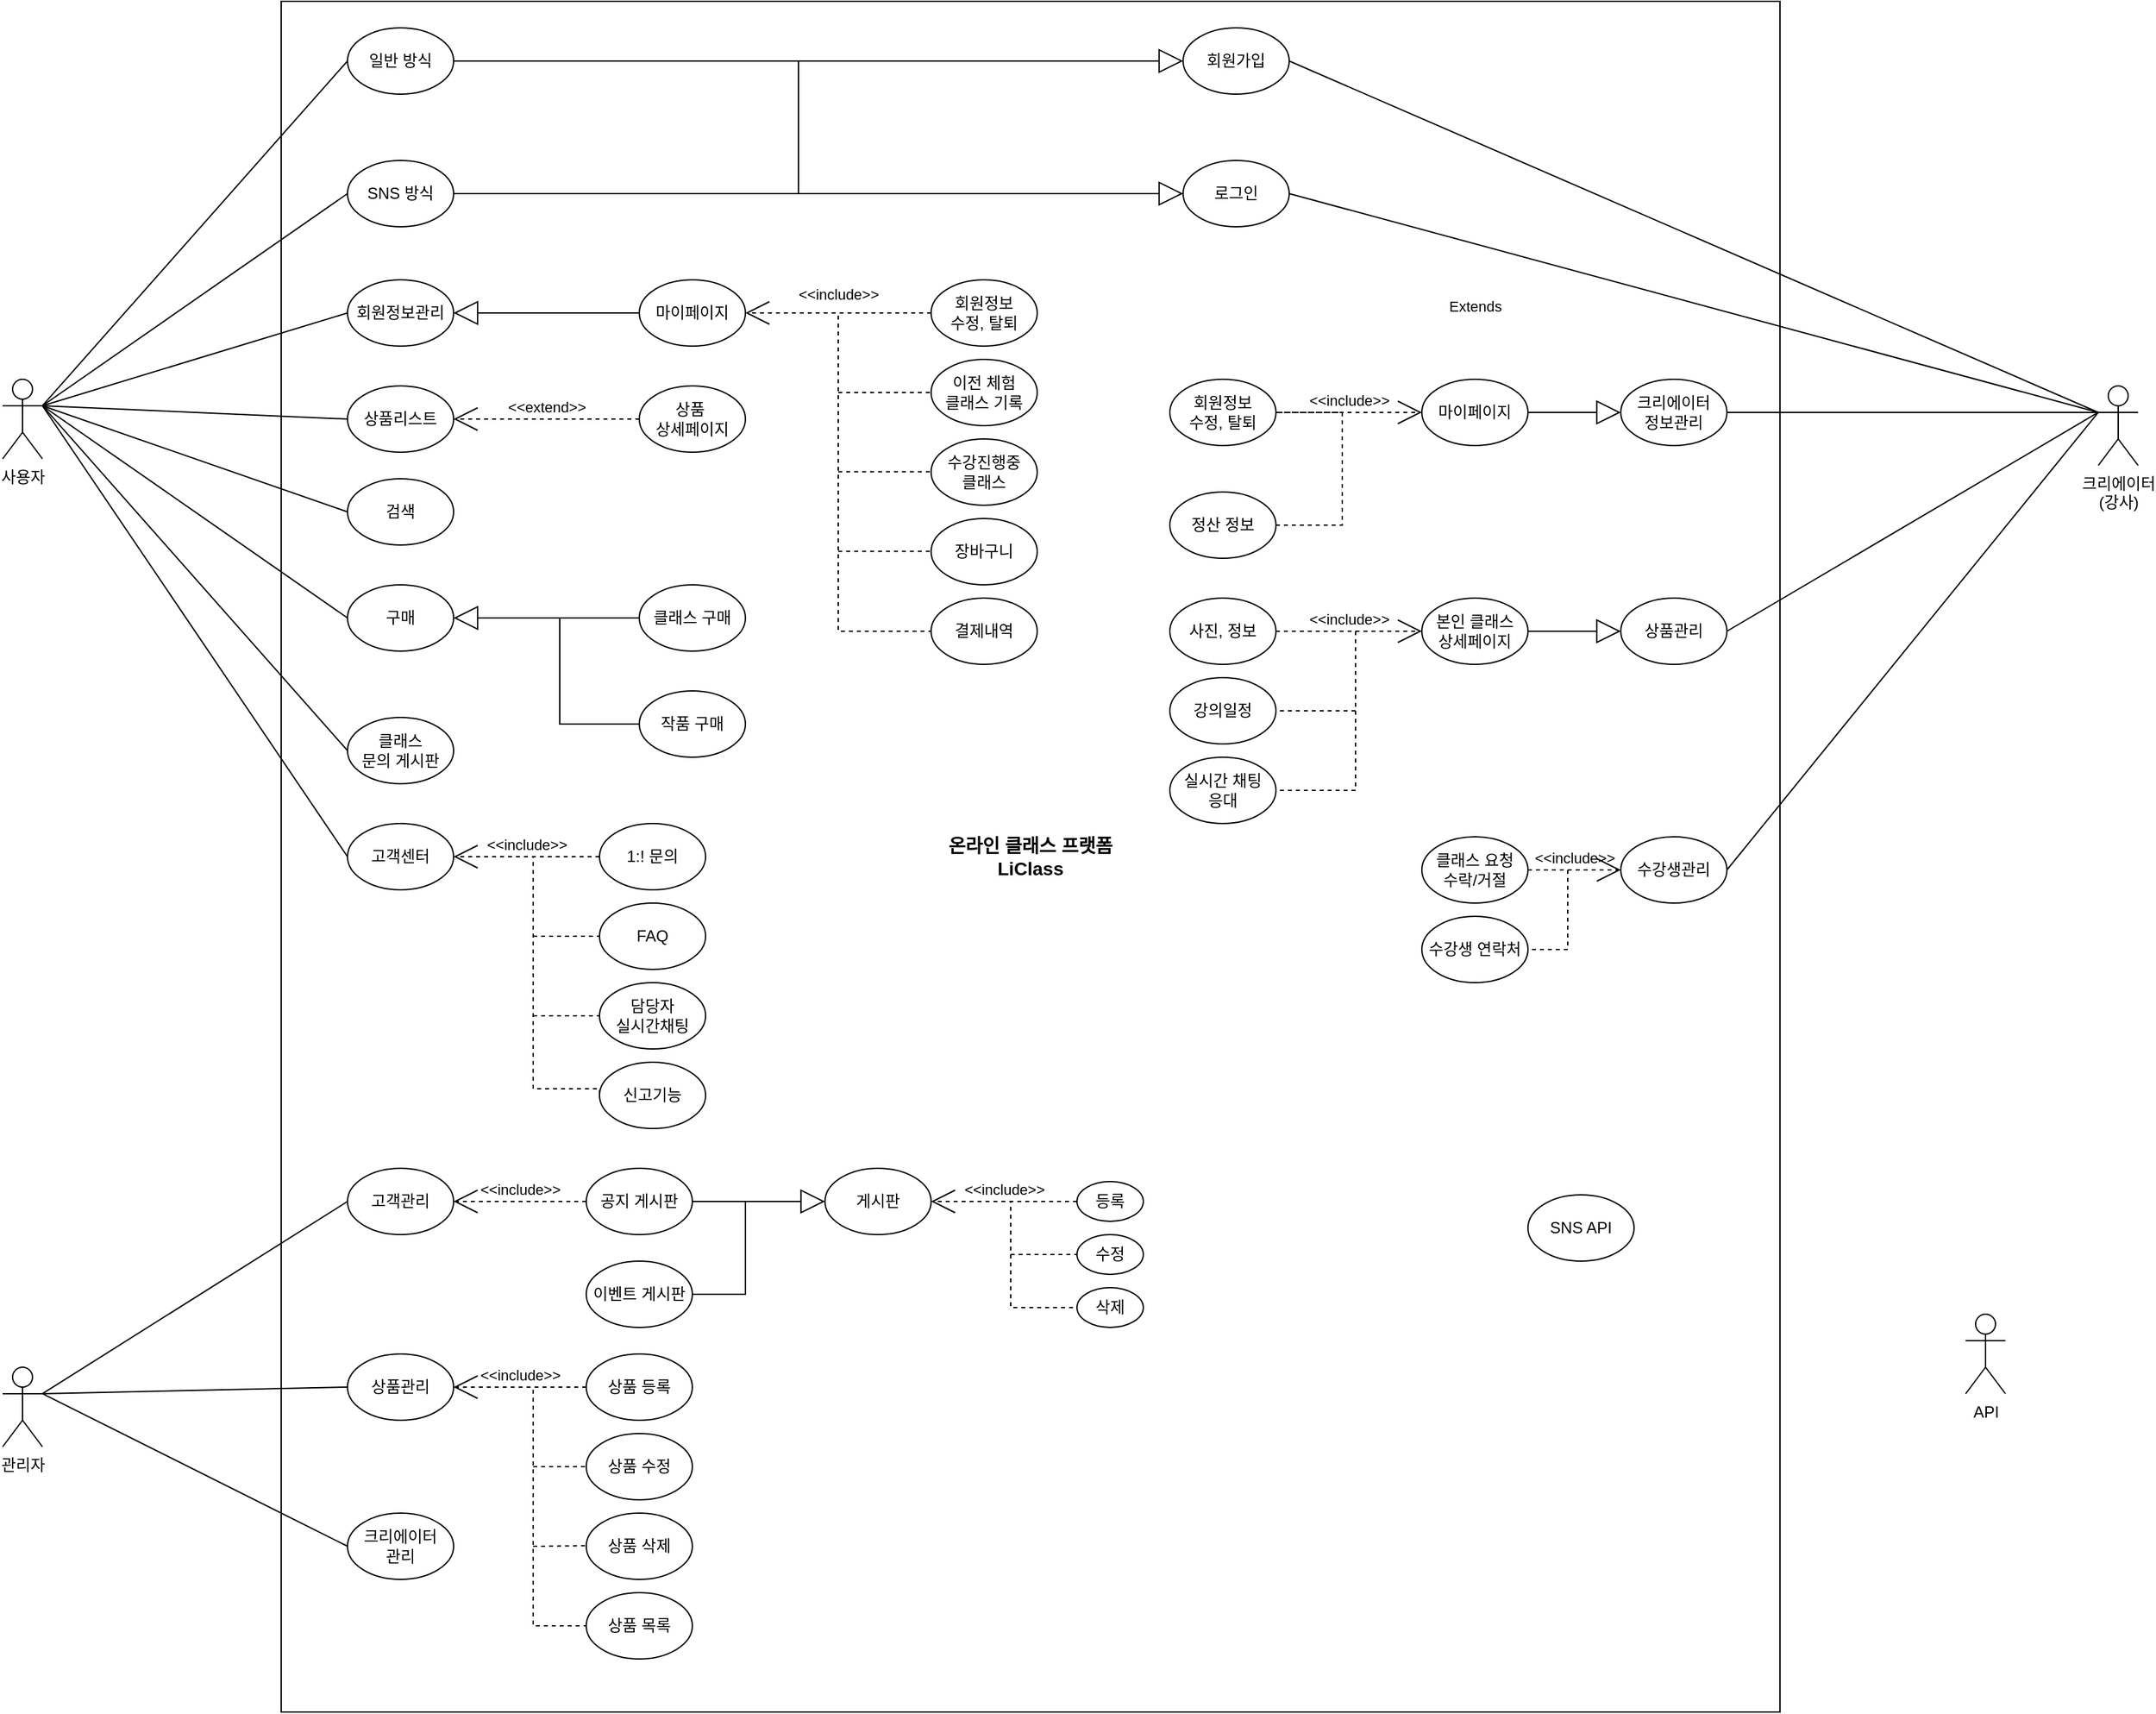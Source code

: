 <mxfile version="20.8.23" type="device"><diagram id="R2lEEEUBdFMjLlhIrx00" name="Page-1"><mxGraphModel dx="838" dy="915" grid="1" gridSize="10" guides="1" tooltips="1" connect="1" arrows="1" fold="1" page="1" pageScale="1" pageWidth="850" pageHeight="1100" math="0" shadow="0" extFonts="Permanent Marker^https://fonts.googleapis.com/css?family=Permanent+Marker"><root><mxCell id="0"/><mxCell id="1" parent="0"/><mxCell id="ygex1BSO2g7r5Zbu6o97-198" value="&lt;font style=&quot;font-size: 14px;&quot;&gt;&lt;b&gt;온라인 클래스 프랫폼&lt;br&gt;LiClass&lt;/b&gt;&lt;/font&gt;" style="rounded=0;whiteSpace=wrap;html=1;fontFamily=Helvetica;fontSize=11;fontColor=default;" parent="1" vertex="1"><mxGeometry x="540" y="220" width="1130" height="1290" as="geometry"/></mxCell><mxCell id="ygex1BSO2g7r5Zbu6o97-1" value="사용자" style="shape=umlActor;verticalLabelPosition=bottom;verticalAlign=top;html=1;outlineConnect=0;" parent="1" vertex="1"><mxGeometry x="330" y="505" width="30" height="60" as="geometry"/></mxCell><mxCell id="ygex1BSO2g7r5Zbu6o97-3" value="관리자" style="shape=umlActor;verticalLabelPosition=bottom;verticalAlign=top;html=1;outlineConnect=0;" parent="1" vertex="1"><mxGeometry x="330" y="1250" width="30" height="60" as="geometry"/></mxCell><mxCell id="ygex1BSO2g7r5Zbu6o97-4" value="크리에이터&lt;br&gt;(강사)" style="shape=umlActor;verticalLabelPosition=bottom;verticalAlign=top;html=1;outlineConnect=0;" parent="1" vertex="1"><mxGeometry x="1910" y="510" width="30" height="60" as="geometry"/></mxCell><mxCell id="ygex1BSO2g7r5Zbu6o97-7" value="회원가입" style="ellipse;whiteSpace=wrap;html=1;" parent="1" vertex="1"><mxGeometry x="1220" y="240" width="80" height="50" as="geometry"/></mxCell><mxCell id="ygex1BSO2g7r5Zbu6o97-8" value="로그인" style="ellipse;whiteSpace=wrap;html=1;" parent="1" vertex="1"><mxGeometry x="1220" y="340" width="80" height="50" as="geometry"/></mxCell><mxCell id="ygex1BSO2g7r5Zbu6o97-9" value="회원정보관리" style="ellipse;whiteSpace=wrap;html=1;" parent="1" vertex="1"><mxGeometry x="590" y="430" width="80" height="50" as="geometry"/></mxCell><mxCell id="ygex1BSO2g7r5Zbu6o97-12" value="검색" style="ellipse;whiteSpace=wrap;html=1;" parent="1" vertex="1"><mxGeometry x="590" y="580" width="80" height="50" as="geometry"/></mxCell><mxCell id="ygex1BSO2g7r5Zbu6o97-14" value="구매" style="ellipse;whiteSpace=wrap;html=1;" parent="1" vertex="1"><mxGeometry x="590" y="660" width="80" height="50" as="geometry"/></mxCell><mxCell id="ygex1BSO2g7r5Zbu6o97-16" value="1:! 문의" style="ellipse;whiteSpace=wrap;html=1;" parent="1" vertex="1"><mxGeometry x="780" y="840" width="80" height="50" as="geometry"/></mxCell><mxCell id="ygex1BSO2g7r5Zbu6o97-181" style="edgeStyle=orthogonalEdgeStyle;shape=connector;rounded=0;orthogonalLoop=1;jettySize=auto;html=1;entryX=0;entryY=0.5;entryDx=0;entryDy=0;labelBackgroundColor=default;strokeColor=default;fontFamily=Helvetica;fontSize=11;fontColor=default;endArrow=block;endFill=0;endSize=16;" parent="1" source="ygex1BSO2g7r5Zbu6o97-19" target="ygex1BSO2g7r5Zbu6o97-8" edge="1"><mxGeometry relative="1" as="geometry"/></mxCell><mxCell id="ygex1BSO2g7r5Zbu6o97-19" value="SNS 방식" style="ellipse;whiteSpace=wrap;html=1;" parent="1" vertex="1"><mxGeometry x="590" y="340" width="80" height="50" as="geometry"/></mxCell><mxCell id="ygex1BSO2g7r5Zbu6o97-180" style="edgeStyle=orthogonalEdgeStyle;shape=connector;rounded=0;orthogonalLoop=1;jettySize=auto;html=1;entryX=0;entryY=0.5;entryDx=0;entryDy=0;labelBackgroundColor=default;strokeColor=default;fontFamily=Helvetica;fontSize=11;fontColor=default;endArrow=block;endFill=0;endSize=16;" parent="1" source="ygex1BSO2g7r5Zbu6o97-30" target="ygex1BSO2g7r5Zbu6o97-7" edge="1"><mxGeometry relative="1" as="geometry"/></mxCell><mxCell id="ygex1BSO2g7r5Zbu6o97-30" value="일반 방식" style="ellipse;whiteSpace=wrap;html=1;" parent="1" vertex="1"><mxGeometry x="590" y="240" width="80" height="50" as="geometry"/></mxCell><mxCell id="ygex1BSO2g7r5Zbu6o97-34" style="edgeStyle=orthogonalEdgeStyle;rounded=0;orthogonalLoop=1;jettySize=auto;html=1;exitX=0.5;exitY=1;exitDx=0;exitDy=0;" parent="1" source="ygex1BSO2g7r5Zbu6o97-30" target="ygex1BSO2g7r5Zbu6o97-30" edge="1"><mxGeometry relative="1" as="geometry"/></mxCell><mxCell id="ygex1BSO2g7r5Zbu6o97-179" style="edgeStyle=orthogonalEdgeStyle;shape=connector;rounded=0;orthogonalLoop=1;jettySize=auto;html=1;entryX=1;entryY=0.5;entryDx=0;entryDy=0;labelBackgroundColor=default;strokeColor=default;fontFamily=Helvetica;fontSize=11;fontColor=default;endArrow=block;endFill=0;endSize=16;" parent="1" source="ygex1BSO2g7r5Zbu6o97-43" target="ygex1BSO2g7r5Zbu6o97-9" edge="1"><mxGeometry relative="1" as="geometry"/></mxCell><mxCell id="ygex1BSO2g7r5Zbu6o97-43" value="마이페이지" style="ellipse;whiteSpace=wrap;html=1;" parent="1" vertex="1"><mxGeometry x="810" y="430" width="80" height="50" as="geometry"/></mxCell><mxCell id="ygex1BSO2g7r5Zbu6o97-44" value="회원정보&lt;br&gt;수정, 탈퇴" style="ellipse;whiteSpace=wrap;html=1;" parent="1" vertex="1"><mxGeometry x="1030" y="430" width="80" height="50" as="geometry"/></mxCell><mxCell id="ygex1BSO2g7r5Zbu6o97-48" value="상품&amp;nbsp;&lt;br&gt;상세페이지" style="ellipse;whiteSpace=wrap;html=1;" parent="1" vertex="1"><mxGeometry x="810" y="510" width="80" height="50" as="geometry"/></mxCell><mxCell id="ygex1BSO2g7r5Zbu6o97-49" value="고객센터" style="ellipse;whiteSpace=wrap;html=1;" parent="1" vertex="1"><mxGeometry x="590" y="840" width="80" height="50" as="geometry"/></mxCell><mxCell id="ygex1BSO2g7r5Zbu6o97-50" value="FAQ" style="ellipse;whiteSpace=wrap;html=1;" parent="1" vertex="1"><mxGeometry x="780" y="900" width="80" height="50" as="geometry"/></mxCell><mxCell id="ygex1BSO2g7r5Zbu6o97-51" value="담당자&lt;br&gt;실시간채팅" style="ellipse;whiteSpace=wrap;html=1;" parent="1" vertex="1"><mxGeometry x="780" y="960" width="80" height="50" as="geometry"/></mxCell><mxCell id="ygex1BSO2g7r5Zbu6o97-52" value="신고기능" style="ellipse;whiteSpace=wrap;html=1;" parent="1" vertex="1"><mxGeometry x="780" y="1020" width="80" height="50" as="geometry"/></mxCell><mxCell id="ygex1BSO2g7r5Zbu6o97-55" value="이벤트 게시판" style="ellipse;whiteSpace=wrap;html=1;" parent="1" vertex="1"><mxGeometry x="770" y="1170" width="80" height="50" as="geometry"/></mxCell><mxCell id="ygex1BSO2g7r5Zbu6o97-177" style="edgeStyle=orthogonalEdgeStyle;shape=connector;rounded=0;orthogonalLoop=1;jettySize=auto;html=1;entryX=0;entryY=0.5;entryDx=0;entryDy=0;labelBackgroundColor=default;strokeColor=default;fontFamily=Helvetica;fontSize=11;fontColor=default;endArrow=block;endFill=0;endSize=16;" parent="1" source="ygex1BSO2g7r5Zbu6o97-56" target="ygex1BSO2g7r5Zbu6o97-147" edge="1"><mxGeometry relative="1" as="geometry"/></mxCell><mxCell id="ygex1BSO2g7r5Zbu6o97-56" value="공지 게시판" style="ellipse;whiteSpace=wrap;html=1;" parent="1" vertex="1"><mxGeometry x="770" y="1100" width="80" height="50" as="geometry"/></mxCell><mxCell id="ygex1BSO2g7r5Zbu6o97-57" value="클래스&lt;br&gt;문의 게시판" style="ellipse;whiteSpace=wrap;html=1;" parent="1" vertex="1"><mxGeometry x="590" y="760" width="80" height="50" as="geometry"/></mxCell><mxCell id="ygex1BSO2g7r5Zbu6o97-178" style="edgeStyle=orthogonalEdgeStyle;shape=connector;rounded=0;orthogonalLoop=1;jettySize=auto;html=1;entryX=1;entryY=0.5;entryDx=0;entryDy=0;labelBackgroundColor=default;strokeColor=default;fontFamily=Helvetica;fontSize=11;fontColor=default;endArrow=block;endFill=0;endSize=16;" parent="1" source="ygex1BSO2g7r5Zbu6o97-58" target="ygex1BSO2g7r5Zbu6o97-14" edge="1"><mxGeometry relative="1" as="geometry"/></mxCell><mxCell id="ygex1BSO2g7r5Zbu6o97-58" value="클래스 구매" style="ellipse;whiteSpace=wrap;html=1;" parent="1" vertex="1"><mxGeometry x="810" y="660" width="80" height="50" as="geometry"/></mxCell><mxCell id="ygex1BSO2g7r5Zbu6o97-59" value="작품 구매" style="ellipse;whiteSpace=wrap;html=1;" parent="1" vertex="1"><mxGeometry x="810" y="740" width="80" height="50" as="geometry"/></mxCell><mxCell id="ygex1BSO2g7r5Zbu6o97-79" value="" style="endArrow=none;html=1;rounded=0;labelBackgroundColor=default;strokeColor=default;fontFamily=Helvetica;fontSize=11;fontColor=default;endSize=16;shape=connector;entryX=0;entryY=0.5;entryDx=0;entryDy=0;exitX=1;exitY=0.333;exitDx=0;exitDy=0;exitPerimeter=0;" parent="1" source="ygex1BSO2g7r5Zbu6o97-3" target="ygex1BSO2g7r5Zbu6o97-122" edge="1"><mxGeometry width="50" height="50" relative="1" as="geometry"><mxPoint x="240" y="760" as="sourcePoint"/><mxPoint x="290" y="710" as="targetPoint"/></mxGeometry></mxCell><mxCell id="ygex1BSO2g7r5Zbu6o97-89" value="" style="endArrow=none;html=1;rounded=0;labelBackgroundColor=default;strokeColor=default;fontFamily=Helvetica;fontSize=11;fontColor=default;endSize=16;shape=connector;entryX=0;entryY=0.5;entryDx=0;entryDy=0;edgeStyle=orthogonalEdgeStyle;exitX=0;exitY=0.5;exitDx=0;exitDy=0;" parent="1" source="ygex1BSO2g7r5Zbu6o97-58" target="ygex1BSO2g7r5Zbu6o97-59" edge="1"><mxGeometry width="50" height="50" relative="1" as="geometry"><mxPoint x="670" y="800" as="sourcePoint"/><mxPoint x="720" y="750" as="targetPoint"/><Array as="points"><mxPoint x="750" y="685"/><mxPoint x="750" y="765"/></Array></mxGeometry></mxCell><mxCell id="ygex1BSO2g7r5Zbu6o97-92" value="" style="endArrow=none;html=1;rounded=0;labelBackgroundColor=default;strokeColor=default;fontFamily=Helvetica;fontSize=11;fontColor=default;endSize=16;shape=connector;entryX=0;entryY=0.5;entryDx=0;entryDy=0;exitX=1;exitY=0.333;exitDx=0;exitDy=0;exitPerimeter=0;" parent="1" source="ygex1BSO2g7r5Zbu6o97-1" target="ygex1BSO2g7r5Zbu6o97-9" edge="1"><mxGeometry width="50" height="50" relative="1" as="geometry"><mxPoint x="380" y="520" as="sourcePoint"/><mxPoint x="600" y="295" as="targetPoint"/></mxGeometry></mxCell><mxCell id="ygex1BSO2g7r5Zbu6o97-93" value="" style="endArrow=none;html=1;rounded=0;labelBackgroundColor=default;strokeColor=default;fontFamily=Helvetica;fontSize=11;fontColor=default;endSize=16;shape=connector;entryX=0;entryY=0.5;entryDx=0;entryDy=0;exitX=1;exitY=0.333;exitDx=0;exitDy=0;exitPerimeter=0;" parent="1" source="ygex1BSO2g7r5Zbu6o97-1" target="ygex1BSO2g7r5Zbu6o97-12" edge="1"><mxGeometry width="50" height="50" relative="1" as="geometry"><mxPoint x="370" y="510" as="sourcePoint"/><mxPoint x="600" y="465" as="targetPoint"/></mxGeometry></mxCell><mxCell id="ygex1BSO2g7r5Zbu6o97-94" value="" style="endArrow=none;html=1;rounded=0;labelBackgroundColor=default;strokeColor=default;fontFamily=Helvetica;fontSize=11;fontColor=default;endSize=16;shape=connector;entryX=0;entryY=0.5;entryDx=0;entryDy=0;exitX=1;exitY=0.333;exitDx=0;exitDy=0;exitPerimeter=0;" parent="1" source="ygex1BSO2g7r5Zbu6o97-1" target="ygex1BSO2g7r5Zbu6o97-14" edge="1"><mxGeometry width="50" height="50" relative="1" as="geometry"><mxPoint x="370" y="510" as="sourcePoint"/><mxPoint x="600" y="585" as="targetPoint"/></mxGeometry></mxCell><mxCell id="ygex1BSO2g7r5Zbu6o97-95" value="" style="endArrow=none;html=1;rounded=0;labelBackgroundColor=default;strokeColor=default;fontFamily=Helvetica;fontSize=11;fontColor=default;endSize=16;shape=connector;entryX=0;entryY=0.5;entryDx=0;entryDy=0;exitX=1;exitY=0.333;exitDx=0;exitDy=0;exitPerimeter=0;" parent="1" source="ygex1BSO2g7r5Zbu6o97-1" target="ygex1BSO2g7r5Zbu6o97-49" edge="1"><mxGeometry width="50" height="50" relative="1" as="geometry"><mxPoint x="370" y="510" as="sourcePoint"/><mxPoint x="600" y="665" as="targetPoint"/></mxGeometry></mxCell><mxCell id="ygex1BSO2g7r5Zbu6o97-96" value="상품리스트" style="ellipse;whiteSpace=wrap;html=1;" parent="1" vertex="1"><mxGeometry x="590" y="510" width="80" height="50" as="geometry"/></mxCell><mxCell id="ygex1BSO2g7r5Zbu6o97-97" value="&amp;lt;&amp;lt;extend&amp;gt;&amp;gt;" style="html=1;verticalAlign=bottom;labelBackgroundColor=none;endArrow=open;endFill=0;dashed=1;rounded=0;strokeColor=default;fontFamily=Helvetica;fontSize=11;fontColor=default;endSize=16;shape=connector;entryX=1;entryY=0.5;entryDx=0;entryDy=0;exitX=0;exitY=0.5;exitDx=0;exitDy=0;" parent="1" source="ygex1BSO2g7r5Zbu6o97-48" target="ygex1BSO2g7r5Zbu6o97-96" edge="1"><mxGeometry width="160" relative="1" as="geometry"><mxPoint x="730" y="590" as="sourcePoint"/><mxPoint x="890" y="590" as="targetPoint"/></mxGeometry></mxCell><mxCell id="ygex1BSO2g7r5Zbu6o97-99" value="이전 체험&lt;br&gt;클래스 기록" style="ellipse;whiteSpace=wrap;html=1;" parent="1" vertex="1"><mxGeometry x="1030" y="490" width="80" height="50" as="geometry"/></mxCell><mxCell id="ygex1BSO2g7r5Zbu6o97-100" value="장바구니" style="ellipse;whiteSpace=wrap;html=1;" parent="1" vertex="1"><mxGeometry x="1030" y="610" width="80" height="50" as="geometry"/></mxCell><mxCell id="ygex1BSO2g7r5Zbu6o97-101" value="결제내역" style="ellipse;whiteSpace=wrap;html=1;" parent="1" vertex="1"><mxGeometry x="1030" y="670" width="80" height="50" as="geometry"/></mxCell><mxCell id="ygex1BSO2g7r5Zbu6o97-102" value="수강진행중&lt;br&gt;클래스" style="ellipse;whiteSpace=wrap;html=1;" parent="1" vertex="1"><mxGeometry x="1030" y="550" width="80" height="50" as="geometry"/></mxCell><mxCell id="ygex1BSO2g7r5Zbu6o97-104" value="&amp;lt;&amp;lt;include&amp;gt;&amp;gt;" style="html=1;verticalAlign=bottom;labelBackgroundColor=none;endArrow=open;endFill=0;dashed=1;rounded=0;strokeColor=default;fontFamily=Helvetica;fontSize=11;fontColor=default;endSize=16;shape=connector;exitX=0;exitY=0.5;exitDx=0;exitDy=0;entryX=1;entryY=0.5;entryDx=0;entryDy=0;" parent="1" source="ygex1BSO2g7r5Zbu6o97-44" target="ygex1BSO2g7r5Zbu6o97-43" edge="1"><mxGeometry y="-5" width="160" relative="1" as="geometry"><mxPoint x="1000" y="460" as="sourcePoint"/><mxPoint x="910" y="480" as="targetPoint"/><mxPoint as="offset"/></mxGeometry></mxCell><mxCell id="ygex1BSO2g7r5Zbu6o97-110" value="" style="endArrow=none;dashed=1;html=1;rounded=0;labelBackgroundColor=default;strokeColor=default;fontFamily=Helvetica;fontSize=11;fontColor=default;endSize=16;shape=connector;entryX=0;entryY=0.5;entryDx=0;entryDy=0;edgeStyle=orthogonalEdgeStyle;exitX=0;exitY=0.5;exitDx=0;exitDy=0;" parent="1" source="ygex1BSO2g7r5Zbu6o97-44" target="ygex1BSO2g7r5Zbu6o97-101" edge="1"><mxGeometry width="50" height="50" relative="1" as="geometry"><mxPoint x="920" y="590" as="sourcePoint"/><mxPoint x="970" y="540" as="targetPoint"/><Array as="points"><mxPoint x="960" y="455"/><mxPoint x="960" y="695"/></Array></mxGeometry></mxCell><mxCell id="ygex1BSO2g7r5Zbu6o97-112" value="" style="endArrow=none;dashed=1;html=1;rounded=0;labelBackgroundColor=default;strokeColor=default;fontFamily=Helvetica;fontSize=11;fontColor=default;endSize=16;shape=connector;entryX=0;entryY=0.5;entryDx=0;entryDy=0;" parent="1" target="ygex1BSO2g7r5Zbu6o97-99" edge="1"><mxGeometry width="50" height="50" relative="1" as="geometry"><mxPoint x="960" y="515" as="sourcePoint"/><mxPoint x="900" y="600" as="targetPoint"/></mxGeometry></mxCell><mxCell id="ygex1BSO2g7r5Zbu6o97-113" value="" style="endArrow=none;dashed=1;html=1;rounded=0;labelBackgroundColor=default;strokeColor=default;fontFamily=Helvetica;fontSize=11;fontColor=default;endSize=16;shape=connector;entryX=0;entryY=0.5;entryDx=0;entryDy=0;" parent="1" edge="1"><mxGeometry width="50" height="50" relative="1" as="geometry"><mxPoint x="960" y="574.71" as="sourcePoint"/><mxPoint x="1030" y="574.71" as="targetPoint"/></mxGeometry></mxCell><mxCell id="ygex1BSO2g7r5Zbu6o97-114" value="" style="endArrow=none;dashed=1;html=1;rounded=0;labelBackgroundColor=default;strokeColor=default;fontFamily=Helvetica;fontSize=11;fontColor=default;endSize=16;shape=connector;entryX=0;entryY=0.5;entryDx=0;entryDy=0;" parent="1" edge="1"><mxGeometry width="50" height="50" relative="1" as="geometry"><mxPoint x="960" y="634.71" as="sourcePoint"/><mxPoint x="1030" y="634.71" as="targetPoint"/></mxGeometry></mxCell><mxCell id="ygex1BSO2g7r5Zbu6o97-115" value="" style="endArrow=none;html=1;rounded=0;labelBackgroundColor=default;strokeColor=default;fontFamily=Helvetica;fontSize=11;fontColor=default;endSize=16;shape=connector;entryX=0;entryY=0.5;entryDx=0;entryDy=0;exitX=1;exitY=0.333;exitDx=0;exitDy=0;exitPerimeter=0;" parent="1" source="ygex1BSO2g7r5Zbu6o97-1" target="ygex1BSO2g7r5Zbu6o97-57" edge="1"><mxGeometry width="50" height="50" relative="1" as="geometry"><mxPoint x="380" y="520" as="sourcePoint"/><mxPoint x="600" y="845" as="targetPoint"/></mxGeometry></mxCell><mxCell id="ygex1BSO2g7r5Zbu6o97-116" value="&amp;lt;&amp;lt;include&amp;gt;&amp;gt;" style="html=1;verticalAlign=bottom;labelBackgroundColor=none;endArrow=open;endFill=0;dashed=1;rounded=0;strokeColor=default;fontFamily=Helvetica;fontSize=11;fontColor=default;endSize=16;shape=connector;entryX=1;entryY=0.5;entryDx=0;entryDy=0;exitX=0;exitY=0.5;exitDx=0;exitDy=0;" parent="1" source="ygex1BSO2g7r5Zbu6o97-16" target="ygex1BSO2g7r5Zbu6o97-49" edge="1"><mxGeometry width="160" relative="1" as="geometry"><mxPoint x="440" y="980" as="sourcePoint"/><mxPoint x="600" y="980" as="targetPoint"/></mxGeometry></mxCell><mxCell id="ygex1BSO2g7r5Zbu6o97-117" value="" style="endArrow=none;dashed=1;html=1;rounded=0;labelBackgroundColor=default;strokeColor=default;fontFamily=Helvetica;fontSize=11;fontColor=default;endSize=16;shape=connector;entryX=0;entryY=0.5;entryDx=0;entryDy=0;edgeStyle=orthogonalEdgeStyle;exitX=0;exitY=0.5;exitDx=0;exitDy=0;" parent="1" source="ygex1BSO2g7r5Zbu6o97-16" target="ygex1BSO2g7r5Zbu6o97-52" edge="1"><mxGeometry width="50" height="50" relative="1" as="geometry"><mxPoint x="700" y="950" as="sourcePoint"/><mxPoint x="750" y="900" as="targetPoint"/><Array as="points"><mxPoint x="730" y="865"/><mxPoint x="730" y="1040"/><mxPoint x="780" y="1040"/></Array></mxGeometry></mxCell><mxCell id="ygex1BSO2g7r5Zbu6o97-118" value="" style="endArrow=none;dashed=1;html=1;rounded=0;labelBackgroundColor=default;strokeColor=default;fontFamily=Helvetica;fontSize=11;fontColor=default;endSize=16;shape=connector;entryX=0;entryY=0.5;entryDx=0;entryDy=0;" parent="1" target="ygex1BSO2g7r5Zbu6o97-50" edge="1"><mxGeometry width="50" height="50" relative="1" as="geometry"><mxPoint x="730" y="925" as="sourcePoint"/><mxPoint x="470" y="890" as="targetPoint"/></mxGeometry></mxCell><mxCell id="ygex1BSO2g7r5Zbu6o97-119" value="" style="endArrow=none;dashed=1;html=1;rounded=0;labelBackgroundColor=default;strokeColor=default;fontFamily=Helvetica;fontSize=11;fontColor=default;endSize=16;shape=connector;entryX=0;entryY=0.5;entryDx=0;entryDy=0;" parent="1" target="ygex1BSO2g7r5Zbu6o97-51" edge="1"><mxGeometry width="50" height="50" relative="1" as="geometry"><mxPoint x="730" y="985" as="sourcePoint"/><mxPoint x="780" y="984.58" as="targetPoint"/></mxGeometry></mxCell><mxCell id="ygex1BSO2g7r5Zbu6o97-120" value="" style="endArrow=none;html=1;rounded=0;labelBackgroundColor=default;strokeColor=default;fontFamily=Helvetica;fontSize=11;fontColor=default;endSize=16;shape=connector;entryX=0;entryY=0.5;entryDx=0;entryDy=0;exitX=1;exitY=0.333;exitDx=0;exitDy=0;exitPerimeter=0;" parent="1" source="ygex1BSO2g7r5Zbu6o97-1" target="ygex1BSO2g7r5Zbu6o97-96" edge="1"><mxGeometry width="50" height="50" relative="1" as="geometry"><mxPoint x="470" y="535" as="sourcePoint"/><mxPoint x="600" y="465" as="targetPoint"/></mxGeometry></mxCell><mxCell id="ygex1BSO2g7r5Zbu6o97-121" value="상품관리" style="ellipse;whiteSpace=wrap;html=1;" parent="1" vertex="1"><mxGeometry x="590" y="1240" width="80" height="50" as="geometry"/></mxCell><mxCell id="ygex1BSO2g7r5Zbu6o97-122" value="고객관리" style="ellipse;whiteSpace=wrap;html=1;" parent="1" vertex="1"><mxGeometry x="590" y="1100" width="80" height="50" as="geometry"/></mxCell><mxCell id="ygex1BSO2g7r5Zbu6o97-123" value="" style="endArrow=none;html=1;rounded=0;labelBackgroundColor=default;strokeColor=default;fontFamily=Helvetica;fontSize=11;fontColor=default;endSize=16;shape=connector;entryX=0;entryY=0.5;entryDx=0;entryDy=0;exitX=1;exitY=0.333;exitDx=0;exitDy=0;exitPerimeter=0;" parent="1" source="ygex1BSO2g7r5Zbu6o97-3" target="ygex1BSO2g7r5Zbu6o97-121" edge="1"><mxGeometry width="50" height="50" relative="1" as="geometry"><mxPoint x="490" y="1100" as="sourcePoint"/><mxPoint x="600" y="1165" as="targetPoint"/></mxGeometry></mxCell><mxCell id="ygex1BSO2g7r5Zbu6o97-124" value="상품 등록" style="ellipse;whiteSpace=wrap;html=1;" parent="1" vertex="1"><mxGeometry x="770" y="1240" width="80" height="50" as="geometry"/></mxCell><mxCell id="ygex1BSO2g7r5Zbu6o97-125" value="상품 수정" style="ellipse;whiteSpace=wrap;html=1;" parent="1" vertex="1"><mxGeometry x="770" y="1300" width="80" height="50" as="geometry"/></mxCell><mxCell id="ygex1BSO2g7r5Zbu6o97-126" value="상품 삭제" style="ellipse;whiteSpace=wrap;html=1;" parent="1" vertex="1"><mxGeometry x="770" y="1360" width="80" height="50" as="geometry"/></mxCell><mxCell id="ygex1BSO2g7r5Zbu6o97-127" value="상품 목록" style="ellipse;whiteSpace=wrap;html=1;" parent="1" vertex="1"><mxGeometry x="770" y="1420" width="80" height="50" as="geometry"/></mxCell><mxCell id="ygex1BSO2g7r5Zbu6o97-132" value="&amp;lt;&amp;lt;include&amp;gt;&amp;gt;" style="html=1;verticalAlign=bottom;labelBackgroundColor=none;endArrow=open;endFill=0;dashed=1;rounded=0;strokeColor=default;fontFamily=Helvetica;fontSize=11;fontColor=default;endSize=16;shape=connector;exitX=0;exitY=0.5;exitDx=0;exitDy=0;entryX=1;entryY=0.5;entryDx=0;entryDy=0;" parent="1" source="ygex1BSO2g7r5Zbu6o97-124" target="ygex1BSO2g7r5Zbu6o97-121" edge="1"><mxGeometry width="160" relative="1" as="geometry"><mxPoint x="600" y="1430" as="sourcePoint"/><mxPoint x="760" y="1430" as="targetPoint"/></mxGeometry></mxCell><mxCell id="ygex1BSO2g7r5Zbu6o97-133" value="" style="endArrow=none;dashed=1;html=1;rounded=0;labelBackgroundColor=default;strokeColor=default;fontFamily=Helvetica;fontSize=11;fontColor=default;endSize=16;shape=connector;entryX=0;entryY=0.5;entryDx=0;entryDy=0;edgeStyle=orthogonalEdgeStyle;exitX=0;exitY=0.5;exitDx=0;exitDy=0;" parent="1" source="ygex1BSO2g7r5Zbu6o97-124" target="ygex1BSO2g7r5Zbu6o97-127" edge="1"><mxGeometry width="50" height="50" relative="1" as="geometry"><mxPoint x="730" y="1380" as="sourcePoint"/><mxPoint x="730" y="1440" as="targetPoint"/><Array as="points"><mxPoint x="730" y="1265"/><mxPoint x="730" y="1445"/></Array></mxGeometry></mxCell><mxCell id="ygex1BSO2g7r5Zbu6o97-134" value="" style="endArrow=none;dashed=1;html=1;rounded=0;labelBackgroundColor=default;strokeColor=default;fontFamily=Helvetica;fontSize=11;fontColor=default;endSize=16;shape=connector;entryX=0;entryY=0.5;entryDx=0;entryDy=0;" parent="1" target="ygex1BSO2g7r5Zbu6o97-125" edge="1"><mxGeometry width="50" height="50" relative="1" as="geometry"><mxPoint x="730" y="1325" as="sourcePoint"/><mxPoint x="670" y="1380" as="targetPoint"/></mxGeometry></mxCell><mxCell id="ygex1BSO2g7r5Zbu6o97-136" value="" style="endArrow=none;dashed=1;html=1;rounded=0;labelBackgroundColor=default;strokeColor=default;fontFamily=Helvetica;fontSize=11;fontColor=default;endSize=16;shape=connector;entryX=0;entryY=0.5;entryDx=0;entryDy=0;" parent="1" edge="1"><mxGeometry width="50" height="50" relative="1" as="geometry"><mxPoint x="730" y="1385.06" as="sourcePoint"/><mxPoint x="770" y="1384.58" as="targetPoint"/></mxGeometry></mxCell><mxCell id="ygex1BSO2g7r5Zbu6o97-139" value="크리에이터&lt;br&gt;관리" style="ellipse;whiteSpace=wrap;html=1;" parent="1" vertex="1"><mxGeometry x="590" y="1360" width="80" height="50" as="geometry"/></mxCell><mxCell id="ygex1BSO2g7r5Zbu6o97-140" value="" style="endArrow=none;html=1;rounded=0;labelBackgroundColor=default;strokeColor=default;fontFamily=Helvetica;fontSize=11;fontColor=default;endSize=16;shape=connector;entryX=0;entryY=0.5;entryDx=0;entryDy=0;exitX=1;exitY=0.333;exitDx=0;exitDy=0;exitPerimeter=0;" parent="1" source="ygex1BSO2g7r5Zbu6o97-3" target="ygex1BSO2g7r5Zbu6o97-139" edge="1"><mxGeometry width="50" height="50" relative="1" as="geometry"><mxPoint x="470" y="1170" as="sourcePoint"/><mxPoint x="600" y="1265" as="targetPoint"/></mxGeometry></mxCell><mxCell id="ygex1BSO2g7r5Zbu6o97-142" value="등록" style="ellipse;whiteSpace=wrap;html=1;" parent="1" vertex="1"><mxGeometry x="1140" y="1110" width="50" height="30" as="geometry"/></mxCell><mxCell id="ygex1BSO2g7r5Zbu6o97-143" value="수정" style="ellipse;whiteSpace=wrap;html=1;" parent="1" vertex="1"><mxGeometry x="1140" y="1150" width="50" height="30" as="geometry"/></mxCell><mxCell id="ygex1BSO2g7r5Zbu6o97-144" value="삭제" style="ellipse;whiteSpace=wrap;html=1;" parent="1" vertex="1"><mxGeometry x="1140" y="1190" width="50" height="30" as="geometry"/></mxCell><mxCell id="ygex1BSO2g7r5Zbu6o97-147" value="게시판" style="ellipse;whiteSpace=wrap;html=1;" parent="1" vertex="1"><mxGeometry x="950" y="1100" width="80" height="50" as="geometry"/></mxCell><mxCell id="ygex1BSO2g7r5Zbu6o97-149" value="" style="endArrow=none;html=1;rounded=0;labelBackgroundColor=default;strokeColor=default;fontFamily=Helvetica;fontSize=11;fontColor=default;endSize=16;shape=connector;entryX=1;entryY=0.5;entryDx=0;entryDy=0;edgeStyle=orthogonalEdgeStyle;exitX=1;exitY=0.5;exitDx=0;exitDy=0;" parent="1" source="ygex1BSO2g7r5Zbu6o97-56" target="ygex1BSO2g7r5Zbu6o97-55" edge="1"><mxGeometry width="50" height="50" relative="1" as="geometry"><mxPoint x="910" y="1230" as="sourcePoint"/><mxPoint x="960" y="1180" as="targetPoint"/><Array as="points"><mxPoint x="890" y="1125"/><mxPoint x="890" y="1195"/></Array></mxGeometry></mxCell><mxCell id="ygex1BSO2g7r5Zbu6o97-150" value="&amp;lt;&amp;lt;include&amp;gt;&amp;gt;" style="html=1;verticalAlign=bottom;labelBackgroundColor=none;endArrow=open;endFill=0;dashed=1;rounded=0;strokeColor=default;fontFamily=Helvetica;fontSize=11;fontColor=default;endSize=16;shape=connector;entryX=1;entryY=0.5;entryDx=0;entryDy=0;exitX=0;exitY=0.5;exitDx=0;exitDy=0;" parent="1" source="ygex1BSO2g7r5Zbu6o97-142" target="ygex1BSO2g7r5Zbu6o97-147" edge="1"><mxGeometry width="160" relative="1" as="geometry"><mxPoint x="970" y="1240" as="sourcePoint"/><mxPoint x="1130" y="1240" as="targetPoint"/></mxGeometry></mxCell><mxCell id="ygex1BSO2g7r5Zbu6o97-151" value="" style="endArrow=none;dashed=1;html=1;rounded=0;labelBackgroundColor=default;strokeColor=default;fontFamily=Helvetica;fontSize=11;fontColor=default;endSize=16;shape=connector;entryX=0;entryY=0.5;entryDx=0;entryDy=0;edgeStyle=orthogonalEdgeStyle;exitX=0;exitY=0.5;exitDx=0;exitDy=0;" parent="1" source="ygex1BSO2g7r5Zbu6o97-142" target="ygex1BSO2g7r5Zbu6o97-144" edge="1"><mxGeometry width="50" height="50" relative="1" as="geometry"><mxPoint x="1050" y="1190" as="sourcePoint"/><mxPoint x="1070" y="1200" as="targetPoint"/><Array as="points"><mxPoint x="1090" y="1125"/><mxPoint x="1090" y="1205"/></Array></mxGeometry></mxCell><mxCell id="ygex1BSO2g7r5Zbu6o97-152" value="" style="endArrow=none;dashed=1;html=1;rounded=0;labelBackgroundColor=default;strokeColor=default;fontFamily=Helvetica;fontSize=11;fontColor=default;endSize=16;shape=connector;entryX=0;entryY=0.5;entryDx=0;entryDy=0;" parent="1" target="ygex1BSO2g7r5Zbu6o97-143" edge="1"><mxGeometry width="50" height="50" relative="1" as="geometry"><mxPoint x="1090" y="1165" as="sourcePoint"/><mxPoint x="1010" y="1180" as="targetPoint"/></mxGeometry></mxCell><mxCell id="ygex1BSO2g7r5Zbu6o97-153" value="&amp;lt;&amp;lt;include&amp;gt;&amp;gt;" style="html=1;verticalAlign=bottom;labelBackgroundColor=none;endArrow=open;endFill=0;dashed=1;rounded=0;strokeColor=default;fontFamily=Helvetica;fontSize=11;fontColor=default;endSize=16;shape=connector;exitX=0;exitY=0.5;exitDx=0;exitDy=0;entryX=1;entryY=0.5;entryDx=0;entryDy=0;" parent="1" source="ygex1BSO2g7r5Zbu6o97-56" target="ygex1BSO2g7r5Zbu6o97-122" edge="1"><mxGeometry width="160" relative="1" as="geometry"><mxPoint x="360" y="1100" as="sourcePoint"/><mxPoint x="520" y="1100" as="targetPoint"/></mxGeometry></mxCell><mxCell id="ygex1BSO2g7r5Zbu6o97-156" value="" style="endArrow=none;html=1;rounded=0;labelBackgroundColor=default;strokeColor=default;fontFamily=Helvetica;fontSize=11;fontColor=default;endSize=16;shape=connector;edgeStyle=orthogonalEdgeStyle;entryX=1;entryY=0.5;entryDx=0;entryDy=0;exitX=1;exitY=0.5;exitDx=0;exitDy=0;" parent="1" source="ygex1BSO2g7r5Zbu6o97-19" target="ygex1BSO2g7r5Zbu6o97-30" edge="1"><mxGeometry width="50" height="50" relative="1" as="geometry"><mxPoint x="720" y="370" as="sourcePoint"/><mxPoint x="720" y="260" as="targetPoint"/><Array as="points"><mxPoint x="930" y="365"/><mxPoint x="930" y="265"/></Array></mxGeometry></mxCell><mxCell id="ygex1BSO2g7r5Zbu6o97-157" value="" style="endArrow=none;html=1;rounded=0;labelBackgroundColor=default;strokeColor=default;fontFamily=Helvetica;fontSize=11;fontColor=default;endSize=16;shape=connector;entryX=0;entryY=0.5;entryDx=0;entryDy=0;exitX=1;exitY=0.333;exitDx=0;exitDy=0;exitPerimeter=0;" parent="1" source="ygex1BSO2g7r5Zbu6o97-1" target="ygex1BSO2g7r5Zbu6o97-30" edge="1"><mxGeometry width="50" height="50" relative="1" as="geometry"><mxPoint x="510" y="420" as="sourcePoint"/><mxPoint x="560" y="370" as="targetPoint"/></mxGeometry></mxCell><mxCell id="ygex1BSO2g7r5Zbu6o97-158" value="" style="endArrow=none;html=1;rounded=0;labelBackgroundColor=default;strokeColor=default;fontFamily=Helvetica;fontSize=11;fontColor=default;endSize=16;shape=connector;entryX=0;entryY=0.5;entryDx=0;entryDy=0;exitX=1;exitY=0.333;exitDx=0;exitDy=0;exitPerimeter=0;" parent="1" source="ygex1BSO2g7r5Zbu6o97-1" target="ygex1BSO2g7r5Zbu6o97-19" edge="1"><mxGeometry width="50" height="50" relative="1" as="geometry"><mxPoint x="470" y="535" as="sourcePoint"/><mxPoint x="600" y="275" as="targetPoint"/></mxGeometry></mxCell><mxCell id="ygex1BSO2g7r5Zbu6o97-159" value="" style="endArrow=none;html=1;rounded=0;labelBackgroundColor=default;strokeColor=default;fontFamily=Helvetica;fontSize=11;fontColor=default;endSize=16;shape=connector;entryX=0;entryY=0.333;entryDx=0;entryDy=0;entryPerimeter=0;exitX=1;exitY=0.5;exitDx=0;exitDy=0;" parent="1" source="ygex1BSO2g7r5Zbu6o97-7" target="ygex1BSO2g7r5Zbu6o97-4" edge="1"><mxGeometry width="50" height="50" relative="1" as="geometry"><mxPoint x="1470" y="510" as="sourcePoint"/><mxPoint x="1520" y="460" as="targetPoint"/></mxGeometry></mxCell><mxCell id="ygex1BSO2g7r5Zbu6o97-160" value="" style="endArrow=none;html=1;rounded=0;labelBackgroundColor=default;strokeColor=default;fontFamily=Helvetica;fontSize=11;fontColor=default;endSize=16;shape=connector;entryX=1;entryY=0.5;entryDx=0;entryDy=0;exitX=0;exitY=0.333;exitDx=0;exitDy=0;exitPerimeter=0;" parent="1" source="ygex1BSO2g7r5Zbu6o97-4" target="ygex1BSO2g7r5Zbu6o97-8" edge="1"><mxGeometry width="50" height="50" relative="1" as="geometry"><mxPoint x="480" y="545" as="sourcePoint"/><mxPoint x="610" y="285" as="targetPoint"/></mxGeometry></mxCell><mxCell id="ygex1BSO2g7r5Zbu6o97-163" value="크리에이터&lt;br&gt;정보관리" style="ellipse;whiteSpace=wrap;html=1;" parent="1" vertex="1"><mxGeometry x="1550" y="505" width="80" height="50" as="geometry"/></mxCell><mxCell id="ygex1BSO2g7r5Zbu6o97-164" value="마이페이지" style="ellipse;whiteSpace=wrap;html=1;" parent="1" vertex="1"><mxGeometry x="1400" y="505" width="80" height="50" as="geometry"/></mxCell><mxCell id="ygex1BSO2g7r5Zbu6o97-165" value="정산 정보" style="ellipse;whiteSpace=wrap;html=1;" parent="1" vertex="1"><mxGeometry x="1210" y="590" width="80" height="50" as="geometry"/></mxCell><mxCell id="ygex1BSO2g7r5Zbu6o97-166" value="회원정보&lt;br&gt;수정, 탈퇴" style="ellipse;whiteSpace=wrap;html=1;" parent="1" vertex="1"><mxGeometry x="1210" y="505" width="80" height="50" as="geometry"/></mxCell><mxCell id="ygex1BSO2g7r5Zbu6o97-168" value="" style="endArrow=none;html=1;rounded=0;labelBackgroundColor=default;strokeColor=default;fontFamily=Helvetica;fontSize=11;fontColor=default;endSize=16;shape=connector;entryX=1;entryY=0.5;entryDx=0;entryDy=0;exitX=0;exitY=0.333;exitDx=0;exitDy=0;exitPerimeter=0;" parent="1" source="ygex1BSO2g7r5Zbu6o97-4" target="ygex1BSO2g7r5Zbu6o97-163" edge="1"><mxGeometry width="50" height="50" relative="1" as="geometry"><mxPoint x="1730" y="515" as="sourcePoint"/><mxPoint x="1310" y="375" as="targetPoint"/></mxGeometry></mxCell><mxCell id="ygex1BSO2g7r5Zbu6o97-169" value="Extends" style="endArrow=block;endSize=16;endFill=0;html=1;rounded=0;labelBackgroundColor=default;strokeColor=default;fontFamily=Helvetica;fontSize=11;fontColor=default;shape=connector;entryX=0;entryY=0.5;entryDx=0;entryDy=0;exitX=1;exitY=0.5;exitDx=0;exitDy=0;" parent="1" source="ygex1BSO2g7r5Zbu6o97-164" target="ygex1BSO2g7r5Zbu6o97-163" edge="1"><mxGeometry x="-1" y="89" width="160" relative="1" as="geometry"><mxPoint x="1410" y="640" as="sourcePoint"/><mxPoint x="1570" y="640" as="targetPoint"/><mxPoint x="-40" y="9" as="offset"/></mxGeometry></mxCell><mxCell id="ygex1BSO2g7r5Zbu6o97-170" value="&amp;lt;&amp;lt;include&amp;gt;&amp;gt;" style="html=1;verticalAlign=bottom;labelBackgroundColor=none;endArrow=open;endFill=0;dashed=1;rounded=0;strokeColor=default;fontFamily=Helvetica;fontSize=11;fontColor=default;endSize=16;shape=connector;entryX=0;entryY=0.5;entryDx=0;entryDy=0;exitX=1;exitY=0.5;exitDx=0;exitDy=0;" parent="1" source="ygex1BSO2g7r5Zbu6o97-166" target="ygex1BSO2g7r5Zbu6o97-164" edge="1"><mxGeometry width="160" relative="1" as="geometry"><mxPoint x="1290" y="660" as="sourcePoint"/><mxPoint x="1450" y="660" as="targetPoint"/></mxGeometry></mxCell><mxCell id="ygex1BSO2g7r5Zbu6o97-172" value="" style="endArrow=none;dashed=1;html=1;rounded=0;labelBackgroundColor=default;strokeColor=default;fontFamily=Helvetica;fontSize=11;fontColor=default;endSize=16;shape=connector;entryX=1;entryY=0.5;entryDx=0;entryDy=0;edgeStyle=orthogonalEdgeStyle;exitX=1;exitY=0.5;exitDx=0;exitDy=0;" parent="1" source="ygex1BSO2g7r5Zbu6o97-165" target="ygex1BSO2g7r5Zbu6o97-166" edge="1"><mxGeometry width="50" height="50" relative="1" as="geometry"><mxPoint x="1310" y="630" as="sourcePoint"/><mxPoint x="1360" y="580" as="targetPoint"/><Array as="points"><mxPoint x="1340" y="615"/><mxPoint x="1340" y="530"/></Array></mxGeometry></mxCell><mxCell id="ygex1BSO2g7r5Zbu6o97-173" value="상품관리" style="ellipse;whiteSpace=wrap;html=1;" parent="1" vertex="1"><mxGeometry x="1550" y="670" width="80" height="50" as="geometry"/></mxCell><mxCell id="ygex1BSO2g7r5Zbu6o97-176" style="edgeStyle=orthogonalEdgeStyle;shape=connector;rounded=0;orthogonalLoop=1;jettySize=auto;html=1;entryX=0;entryY=0.5;entryDx=0;entryDy=0;labelBackgroundColor=default;strokeColor=default;fontFamily=Helvetica;fontSize=11;fontColor=default;endArrow=block;endFill=0;endSize=16;" parent="1" source="ygex1BSO2g7r5Zbu6o97-174" target="ygex1BSO2g7r5Zbu6o97-173" edge="1"><mxGeometry relative="1" as="geometry"/></mxCell><mxCell id="ygex1BSO2g7r5Zbu6o97-174" value="본인 클래스&lt;br&gt;상세페이지" style="ellipse;whiteSpace=wrap;html=1;" parent="1" vertex="1"><mxGeometry x="1400" y="670" width="80" height="50" as="geometry"/></mxCell><mxCell id="ygex1BSO2g7r5Zbu6o97-182" value="" style="endArrow=none;html=1;rounded=0;labelBackgroundColor=default;strokeColor=default;fontFamily=Helvetica;fontSize=11;fontColor=default;endSize=16;shape=connector;exitX=1;exitY=0.5;exitDx=0;exitDy=0;entryX=0;entryY=0.333;entryDx=0;entryDy=0;entryPerimeter=0;" parent="1" source="ygex1BSO2g7r5Zbu6o97-173" target="ygex1BSO2g7r5Zbu6o97-4" edge="1"><mxGeometry width="50" height="50" relative="1" as="geometry"><mxPoint x="1730" y="515" as="sourcePoint"/><mxPoint x="1660" y="580" as="targetPoint"/></mxGeometry></mxCell><mxCell id="ygex1BSO2g7r5Zbu6o97-183" value="사진, 정보" style="ellipse;whiteSpace=wrap;html=1;" parent="1" vertex="1"><mxGeometry x="1210" y="670" width="80" height="50" as="geometry"/></mxCell><mxCell id="ygex1BSO2g7r5Zbu6o97-184" value="강의일정" style="ellipse;whiteSpace=wrap;html=1;" parent="1" vertex="1"><mxGeometry x="1210" y="730" width="80" height="50" as="geometry"/></mxCell><mxCell id="ygex1BSO2g7r5Zbu6o97-185" value="실시간 채팅&lt;br&gt;응대" style="ellipse;whiteSpace=wrap;html=1;" parent="1" vertex="1"><mxGeometry x="1210" y="790" width="80" height="50" as="geometry"/></mxCell><mxCell id="ygex1BSO2g7r5Zbu6o97-186" value="&amp;lt;&amp;lt;include&amp;gt;&amp;gt;" style="html=1;verticalAlign=bottom;labelBackgroundColor=none;endArrow=open;endFill=0;dashed=1;rounded=0;strokeColor=default;fontFamily=Helvetica;fontSize=11;fontColor=default;endSize=16;shape=connector;entryX=0;entryY=0.5;entryDx=0;entryDy=0;exitX=1;exitY=0.5;exitDx=0;exitDy=0;" parent="1" source="ygex1BSO2g7r5Zbu6o97-183" target="ygex1BSO2g7r5Zbu6o97-174" edge="1"><mxGeometry width="160" relative="1" as="geometry"><mxPoint x="1290" y="694.57" as="sourcePoint"/><mxPoint x="1400" y="694.57" as="targetPoint"/></mxGeometry></mxCell><mxCell id="ygex1BSO2g7r5Zbu6o97-187" value="" style="endArrow=none;dashed=1;html=1;rounded=0;labelBackgroundColor=default;strokeColor=default;fontFamily=Helvetica;fontSize=11;fontColor=default;endSize=16;shape=connector;entryX=1;entryY=0.5;entryDx=0;entryDy=0;edgeStyle=orthogonalEdgeStyle;exitX=1;exitY=0.5;exitDx=0;exitDy=0;" parent="1" source="ygex1BSO2g7r5Zbu6o97-183" target="ygex1BSO2g7r5Zbu6o97-185" edge="1"><mxGeometry width="50" height="50" relative="1" as="geometry"><mxPoint x="1340" y="820" as="sourcePoint"/><mxPoint x="1390" y="770" as="targetPoint"/><Array as="points"><mxPoint x="1350" y="695"/><mxPoint x="1350" y="815"/></Array></mxGeometry></mxCell><mxCell id="ygex1BSO2g7r5Zbu6o97-188" value="" style="endArrow=none;dashed=1;html=1;rounded=0;labelBackgroundColor=default;strokeColor=default;fontFamily=Helvetica;fontSize=11;fontColor=default;endSize=16;shape=connector;entryX=1;entryY=0.5;entryDx=0;entryDy=0;" parent="1" target="ygex1BSO2g7r5Zbu6o97-184" edge="1"><mxGeometry width="50" height="50" relative="1" as="geometry"><mxPoint x="1350" y="755" as="sourcePoint"/><mxPoint x="1110" y="790" as="targetPoint"/></mxGeometry></mxCell><mxCell id="ygex1BSO2g7r5Zbu6o97-189" value="수강생관리" style="ellipse;whiteSpace=wrap;html=1;" parent="1" vertex="1"><mxGeometry x="1550" y="850" width="80" height="50" as="geometry"/></mxCell><mxCell id="ygex1BSO2g7r5Zbu6o97-190" value="클래스 요청&lt;br&gt;수락/거절" style="ellipse;whiteSpace=wrap;html=1;" parent="1" vertex="1"><mxGeometry x="1400" y="850" width="80" height="50" as="geometry"/></mxCell><mxCell id="ygex1BSO2g7r5Zbu6o97-191" value="수강생 연락처" style="ellipse;whiteSpace=wrap;html=1;" parent="1" vertex="1"><mxGeometry x="1400" y="910" width="80" height="50" as="geometry"/></mxCell><mxCell id="ygex1BSO2g7r5Zbu6o97-194" value="" style="endArrow=none;html=1;rounded=0;labelBackgroundColor=default;strokeColor=default;fontFamily=Helvetica;fontSize=11;fontColor=default;endSize=16;shape=connector;exitX=1;exitY=0.5;exitDx=0;exitDy=0;entryX=0;entryY=0.333;entryDx=0;entryDy=0;entryPerimeter=0;" parent="1" source="ygex1BSO2g7r5Zbu6o97-189" target="ygex1BSO2g7r5Zbu6o97-4" edge="1"><mxGeometry width="50" height="50" relative="1" as="geometry"><mxPoint x="1640" y="705" as="sourcePoint"/><mxPoint x="1730" y="515" as="targetPoint"/></mxGeometry></mxCell><mxCell id="ygex1BSO2g7r5Zbu6o97-195" value="&amp;lt;&amp;lt;include&amp;gt;&amp;gt;" style="html=1;verticalAlign=bottom;labelBackgroundColor=none;endArrow=open;endFill=0;dashed=1;rounded=0;strokeColor=default;fontFamily=Helvetica;fontSize=11;fontColor=default;endSize=16;shape=connector;entryX=0;entryY=0.5;entryDx=0;entryDy=0;exitX=1;exitY=0.5;exitDx=0;exitDy=0;" parent="1" source="ygex1BSO2g7r5Zbu6o97-190" target="ygex1BSO2g7r5Zbu6o97-189" edge="1"><mxGeometry width="160" relative="1" as="geometry"><mxPoint x="1410" y="779.13" as="sourcePoint"/><mxPoint x="1520" y="779.13" as="targetPoint"/></mxGeometry></mxCell><mxCell id="ygex1BSO2g7r5Zbu6o97-196" value="" style="endArrow=none;dashed=1;html=1;rounded=0;labelBackgroundColor=default;strokeColor=default;fontFamily=Helvetica;fontSize=11;fontColor=default;endSize=16;shape=connector;entryX=1;entryY=0.5;entryDx=0;entryDy=0;edgeStyle=orthogonalEdgeStyle;exitX=1;exitY=0.5;exitDx=0;exitDy=0;" parent="1" source="ygex1BSO2g7r5Zbu6o97-190" target="ygex1BSO2g7r5Zbu6o97-191" edge="1"><mxGeometry width="50" height="50" relative="1" as="geometry"><mxPoint x="1490" y="780" as="sourcePoint"/><mxPoint x="1430" y="780" as="targetPoint"/><Array as="points"><mxPoint x="1510" y="875"/><mxPoint x="1510" y="935"/></Array></mxGeometry></mxCell><mxCell id="yqaB4vBu-X2qoQcWJD5o-2" value="API" style="shape=umlActor;verticalLabelPosition=bottom;verticalAlign=top;html=1;outlineConnect=0;" vertex="1" parent="1"><mxGeometry x="1810" y="1210" width="30" height="60" as="geometry"/></mxCell><mxCell id="yqaB4vBu-X2qoQcWJD5o-3" value="SNS API" style="ellipse;whiteSpace=wrap;html=1;" vertex="1" parent="1"><mxGeometry x="1480" y="1120" width="80" height="50" as="geometry"/></mxCell></root></mxGraphModel></diagram></mxfile>